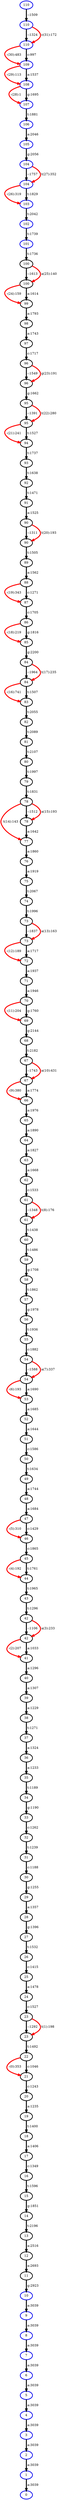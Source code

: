 digraph {
 0 [penwidth=3,label="0",color="blue2"]
 1 [penwidth=3,label="1",color="blue2"]
 2 [penwidth=3,label="2",color="blue2"]
 3 [penwidth=3,label="3",color="blue2"]
 4 [penwidth=3,label="4",color="blue2"]
 5 [penwidth=3,label="5",color="blue2"]
 6 [penwidth=3,label="6",color="blue2"]
 7 [penwidth=3,label="7",color="blue2"]
 8 [penwidth=3,label="8",color="blue2"]
 9 [penwidth=3,label="9",color="blue2"]
 10 [penwidth=3,label="10",color="blue2"]
 11 [penwidth=3,label="11",color="black"]
 12 [penwidth=3,label="12",color="black"]
 13 [penwidth=3,label="13",color="black"]
 14 [penwidth=3,label="14",color="black"]
 15 [penwidth=3,label="15",color="black"]
 16 [penwidth=3,label="16",color="black"]
 17 [penwidth=3,label="17",color="black"]
 18 [penwidth=3,label="18",color="black"]
 19 [penwidth=3,label="19",color="black"]
 20 [penwidth=3,label="20",color="black"]
 21 [penwidth=3,label="21",color="black"]
 22 [penwidth=3,label="22",color="black"]
 23 [penwidth=3,label="23",color="black"]
 24 [penwidth=3,label="23",color="black"]
 25 [penwidth=3,label="24",color="black"]
 26 [penwidth=3,label="25",color="black"]
 27 [penwidth=3,label="26",color="black"]
 28 [penwidth=3,label="27",color="black"]
 29 [penwidth=3,label="28",color="black"]
 30 [penwidth=3,label="29",color="black"]
 31 [penwidth=3,label="30",color="black"]
 32 [penwidth=3,label="31",color="black"]
 33 [penwidth=3,label="32",color="black"]
 34 [penwidth=3,label="33",color="black"]
 35 [penwidth=3,label="34",color="black"]
 36 [penwidth=3,label="35",color="black"]
 37 [penwidth=3,label="36",color="black"]
 38 [penwidth=3,label="37",color="black"]
 39 [penwidth=3,label="38",color="black"]
 40 [penwidth=3,label="39",color="black"]
 41 [penwidth=3,label="40",color="black"]
 42 [penwidth=3,label="41",color="black"]
 43 [penwidth=3,label="42",color="black"]
 44 [penwidth=3,label="42",color="black"]
 45 [penwidth=3,label="43",color="black"]
 46 [penwidth=3,label="44",color="black"]
 47 [penwidth=3,label="45",color="black"]
 48 [penwidth=3,label="46",color="black"]
 49 [penwidth=3,label="47",color="black"]
 50 [penwidth=3,label="48",color="black"]
 51 [penwidth=3,label="49",color="black"]
 52 [penwidth=3,label="50",color="black"]
 53 [penwidth=3,label="51",color="black"]
 54 [penwidth=3,label="52",color="black"]
 55 [penwidth=3,label="53",color="black"]
 56 [penwidth=3,label="54",color="black"]
 57 [penwidth=3,label="54",color="black"]
 58 [penwidth=3,label="55",color="black"]
 59 [penwidth=3,label="56",color="black"]
 60 [penwidth=3,label="57",color="black"]
 61 [penwidth=3,label="58",color="black"]
 62 [penwidth=3,label="59",color="black"]
 63 [penwidth=3,label="60",color="black"]
 64 [penwidth=3,label="61",color="black"]
 65 [penwidth=3,label="61",color="black"]
 66 [penwidth=3,label="62",color="black"]
 67 [penwidth=3,label="63",color="black"]
 68 [penwidth=3,label="64",color="black"]
 69 [penwidth=3,label="65",color="black"]
 70 [penwidth=3,label="66",color="black"]
 71 [penwidth=3,label="67",color="black"]
 72 [penwidth=3,label="67",color="black"]
 73 [penwidth=3,label="68",color="black"]
 74 [penwidth=3,label="69",color="black"]
 75 [penwidth=3,label="70",color="black"]
 76 [penwidth=3,label="71",color="black"]
 77 [penwidth=3,label="72",color="black"]
 78 [penwidth=3,label="73",color="black"]
 79 [penwidth=3,label="73",color="black"]
 80 [penwidth=3,label="74",color="black"]
 81 [penwidth=3,label="75",color="black"]
 82 [penwidth=3,label="76",color="black"]
 83 [penwidth=3,label="77",color="black"]
 84 [penwidth=3,label="78",color="black"]
 85 [penwidth=3,label="78",color="black"]
 86 [penwidth=3,label="79",color="black"]
 87 [penwidth=3,label="80",color="black"]
 88 [penwidth=3,label="81",color="black"]
 89 [penwidth=3,label="82",color="black"]
 90 [penwidth=3,label="83",color="black"]
 91 [penwidth=3,label="84",color="black"]
 92 [penwidth=3,label="84",color="black"]
 93 [penwidth=3,label="85",color="black"]
 94 [penwidth=3,label="86",color="black"]
 95 [penwidth=3,label="87",color="black"]
 96 [penwidth=3,label="88",color="black"]
 97 [penwidth=3,label="89",color="black"]
 98 [penwidth=3,label="90",color="black"]
 99 [penwidth=3,label="90",color="black"]
 100 [penwidth=3,label="91",color="black"]
 101 [penwidth=3,label="92",color="black"]
 102 [penwidth=3,label="93",color="black"]
 103 [penwidth=3,label="94",color="black"]
 104 [penwidth=3,label="95",color="black"]
 105 [penwidth=3,label="95",color="black"]
 106 [penwidth=3,label="96",color="black"]
 107 [penwidth=3,label="96",color="black"]
 108 [penwidth=3,label="97",color="black"]
 109 [penwidth=3,label="98",color="black"]
 110 [penwidth=3,label="99",color="black"]
 111 [penwidth=3,label="100",color="black"]
 112 [penwidth=3,label="100",color="black"]
 113 [penwidth=3,label="101",color="blue2"]
 114 [penwidth=3,label="102",color="blue2"]
 115 [penwidth=3,label="103",color="blue2"]
 116 [penwidth=3,label="104",color="blue2"]
 117 [penwidth=3,label="104",color="blue2"]
 118 [penwidth=3,label="105",color="blue2"]
 119 [penwidth=3,label="106",color="blue2"]
 120 [penwidth=3,label="107",color="blue2"]
 121 [penwidth=3,label="108",color="blue2"]
 122 [penwidth=3,label="109",color="blue2"]
 123 [penwidth=3,label="110",color="blue2"]
 124 [penwidth=3,label="110",color="blue2"]
 125 [penwidth=3,label="110",color="blue2"]
  1 -> 0[penwidth=4,weight=10,label=" a:3039  ",color="black"]
  2 -> 1[penwidth=4,weight=10,label=" a:3039  ",color="black"]
  3 -> 2[penwidth=4,weight=10,label=" a:3039  ",color="black"]
  4 -> 3[penwidth=4,weight=10,label=" a:3039  ",color="black"]
  5 -> 4[penwidth=4,weight=10,label=" a:3039  ",color="black"]
  6 -> 5[penwidth=4,weight=10,label=" a:3039  ",color="black"]
  7 -> 6[penwidth=4,weight=10,label=" a:3039  ",color="black"]
  8 -> 7[penwidth=4,weight=10,label=" a:3039  ",color="black"]
  9 -> 8[penwidth=4,weight=10,label=" a:3039  ",color="black"]
  10 -> 9[penwidth=4,weight=10,label=" a:3039  ",color="black"]
  11 -> 10[penwidth=4,weight=10,label=" g:2923  ",color="black"]
  12 -> 11[penwidth=4,weight=10,label=" a:2693  ",color="black"]
  13 -> 12[penwidth=4,weight=10,label=" a:2516  ",color="black"]
  14 -> 13[penwidth=4,weight=10,label=" t:2196  ",color="black"]
  15 -> 14[penwidth=4,weight=10,label=" g:1851  ",color="black"]
  16 -> 15[penwidth=4,weight=10,label=" t:1596  ",color="black"]
  17 -> 16[penwidth=4,weight=10,label=" c:1349  ",color="black"]
  18 -> 17[penwidth=4,weight=10,label=" a:1406  ",color="black"]
  19 -> 18[penwidth=4,weight=10,label=" t:1400  ",color="black"]
  20 -> 19[penwidth=4,weight=10,label=" a:1235  ",color="black"]
  21 -> 20[penwidth=4,weight=10,label=" c:1243  ",color="black"]
  22 -> 21[penwidth=4,weight=1,label=" -(0):353",color="red"]
  22 -> 21[penwidth=4,weight=10,label=" c:1046  ",color="black"]
  23 -> 22[penwidth=4,weight=10,label=" t:1492  ",color="black"]
  24 -> 23[penwidth=4,weight=10,label=" -:1292  ",color="black"]
  24 -> 23[penwidth=4,weight=1,label=" t(1):198",color="red"]
  25 -> 24[penwidth=4,weight=10,label=" c:1527  ",color="black"]
  26 -> 25[penwidth=4,weight=10,label=" a:1478  ",color="black"]
  27 -> 26[penwidth=4,weight=10,label=" c:1415  ",color="black"]
  28 -> 27[penwidth=4,weight=10,label=" t:1532  ",color="black"]
  29 -> 28[penwidth=4,weight=10,label=" g:1396  ",color="black"]
  30 -> 29[penwidth=4,weight=10,label=" a:1357  ",color="black"]
  31 -> 30[penwidth=4,weight=10,label=" g:1255  ",color="black"]
  32 -> 31[penwidth=4,weight=10,label=" c:1188  ",color="black"]
  33 -> 32[penwidth=4,weight=10,label=" t:1239  ",color="black"]
  34 -> 33[penwidth=4,weight=10,label=" c:1262  ",color="black"]
  35 -> 34[penwidth=4,weight=10,label=" g:1190  ",color="black"]
  36 -> 35[penwidth=4,weight=10,label=" t:1189  ",color="black"]
  37 -> 36[penwidth=4,weight=10,label=" a:1233  ",color="black"]
  38 -> 37[penwidth=4,weight=10,label=" a:1324  ",color="black"]
  39 -> 38[penwidth=4,weight=10,label=" t:1271  ",color="black"]
  40 -> 39[penwidth=4,weight=10,label=" a:1229  ",color="black"]
  41 -> 40[penwidth=4,weight=10,label=" a:1307  ",color="black"]
  42 -> 41[penwidth=4,weight=10,label=" a:1296  ",color="black"]
  43 -> 42[penwidth=4,weight=1,label=" -(2):207",color="red"]
  43 -> 42[penwidth=4,weight=10,label=" a:1033  ",color="black"]
  44 -> 43[penwidth=4,weight=10,label=" -:1106  ",color="black"]
  44 -> 43[penwidth=4,weight=1,label=" a(3):233",color="red"]
  45 -> 44[penwidth=4,weight=10,label=" t:1296  ",color="black"]
  46 -> 45[penwidth=4,weight=10,label=" t:1965  ",color="black"]
  47 -> 46[penwidth=4,weight=1,label=" -(4):192",color="red"]
  47 -> 46[penwidth=4,weight=10,label=" t:1761  ",color="black"]
  48 -> 47[penwidth=4,weight=10,label=" c:1865  ",color="black"]
  49 -> 48[penwidth=4,weight=1,label=" -(5):310",color="red"]
  49 -> 48[penwidth=4,weight=10,label=" c:1429  ",color="black"]
  50 -> 49[penwidth=4,weight=10,label=" a:1684  ",color="black"]
  51 -> 50[penwidth=4,weight=10,label=" a:1744  ",color="black"]
  52 -> 51[penwidth=4,weight=10,label=" t:1634  ",color="black"]
  53 -> 52[penwidth=4,weight=10,label=" c:1586  ",color="black"]
  54 -> 53[penwidth=4,weight=10,label=" a:1644  ",color="black"]
  55 -> 54[penwidth=4,weight=10,label=" a:1685  ",color="black"]
  56 -> 55[penwidth=4,weight=1,label=" -(6):193",color="red"]
  56 -> 55[penwidth=4,weight=10,label=" a:1690  ",color="black"]
  57 -> 56[penwidth=4,weight=10,label=" -:1588  ",color="black"]
  57 -> 56[penwidth=4,weight=1,label=" a(7):337",color="red"]
  58 -> 57[penwidth=4,weight=10,label=" c:1882  ",color="black"]
  59 -> 58[penwidth=4,weight=10,label=" t:1936  ",color="black"]
  60 -> 59[penwidth=4,weight=10,label=" g:1978  ",color="black"]
  61 -> 60[penwidth=4,weight=10,label=" t:1862  ",color="black"]
  62 -> 61[penwidth=4,weight=10,label=" g:1708  ",color="black"]
  63 -> 62[penwidth=4,weight=10,label=" t:1486  ",color="black"]
  64 -> 63[penwidth=4,weight=10,label=" t:1438  ",color="black"]
  65 -> 64[penwidth=4,weight=10,label=" -:1348  ",color="black"]
  65 -> 64[penwidth=4,weight=1,label=" t(8):176",color="red"]
  66 -> 65[penwidth=4,weight=10,label=" c:1533  ",color="black"]
  67 -> 66[penwidth=4,weight=10,label=" a:1668  ",color="black"]
  68 -> 67[penwidth=4,weight=10,label=" a:1827  ",color="black"]
  69 -> 68[penwidth=4,weight=10,label=" a:1890  ",color="black"]
  70 -> 69[penwidth=4,weight=10,label=" a:1976  ",color="black"]
  71 -> 70[penwidth=4,weight=1,label=" -(9):380",color="red"]
  71 -> 70[penwidth=4,weight=10,label=" a:1774  ",color="black"]
  72 -> 71[penwidth=4,weight=10,label=" -:1743  ",color="black"]
  72 -> 71[penwidth=4,weight=1,label=" a(10):431",color="red"]
  73 -> 72[penwidth=4,weight=10,label=" t:2182  ",color="black"]
  74 -> 73[penwidth=4,weight=10,label=" g:2144  ",color="black"]
  75 -> 74[penwidth=4,weight=1,label=" -(11):204",color="red"]
  75 -> 74[penwidth=4,weight=10,label=" g:1760  ",color="black"]
  76 -> 75[penwidth=4,weight=10,label=" a:1946  ",color="black"]
  77 -> 76[penwidth=4,weight=10,label=" a:1937  ",color="black"]
  78 -> 77[penwidth=4,weight=1,label=" -(12):189",color="red"]
  78 -> 77[penwidth=4,weight=10,label=" a:1717  ",color="black"]
  79 -> 78[penwidth=4,weight=10,label=" -:1837  ",color="black"]
  79 -> 78[penwidth=4,weight=1,label=" a(13):163",color="red"]
  80 -> 79[penwidth=4,weight=10,label=" t:1996  ",color="black"]
  81 -> 80[penwidth=4,weight=10,label=" t:2067  ",color="black"]
  82 -> 81[penwidth=4,weight=10,label=" a:1919  ",color="black"]
  83 -> 82[penwidth=4,weight=10,label=" a:1860  ",color="black"]
  84 -> 83[penwidth=4,weight=10,label=" a:1642  ",color="black"]
  85 -> 83[penwidth=4,weight=1,label=" t(14):143",color="red"]
  85 -> 84[penwidth=4,weight=10,label=" -:1512  ",color="black"]
  85 -> 84[penwidth=4,weight=1,label=" a(15):193",color="red"]
  86 -> 85[penwidth=4,weight=10,label=" t:1831  ",color="black"]
  87 -> 86[penwidth=4,weight=10,label=" t:1997  ",color="black"]
  88 -> 87[penwidth=4,weight=10,label=" t:2107  ",color="black"]
  89 -> 88[penwidth=4,weight=10,label=" t:2089  ",color="black"]
  90 -> 89[penwidth=4,weight=10,label=" t:2055  ",color="black"]
  91 -> 90[penwidth=4,weight=1,label=" -(16):741",color="red"]
  91 -> 90[penwidth=4,weight=10,label=" t:1507  ",color="black"]
  92 -> 91[penwidth=4,weight=10,label=" -:1964  ",color="black"]
  92 -> 91[penwidth=4,weight=1,label=" t(17):235",color="red"]
  93 -> 92[penwidth=4,weight=10,label=" g:2200  ",color="black"]
  94 -> 93[penwidth=4,weight=1,label=" -(18):219",color="red"]
  94 -> 93[penwidth=4,weight=10,label=" g:1816  ",color="black"]
  95 -> 94[penwidth=4,weight=10,label=" c:1705  ",color="black"]
  96 -> 95[penwidth=4,weight=1,label=" -(19):343",color="red"]
  96 -> 95[penwidth=4,weight=10,label=" c:1271  ",color="black"]
  97 -> 96[penwidth=4,weight=10,label=" a:1562  ",color="black"]
  98 -> 97[penwidth=4,weight=10,label=" t:1505  ",color="black"]
  99 -> 98[penwidth=4,weight=10,label=" -:1311  ",color="black"]
  99 -> 98[penwidth=4,weight=1,label=" t(20):193",color="red"]
  100 -> 99[penwidth=4,weight=10,label=" a:1525  ",color="black"]
  101 -> 100[penwidth=4,weight=10,label=" t:1471  ",color="black"]
  102 -> 101[penwidth=4,weight=10,label=" t:1638  ",color="black"]
  103 -> 102[penwidth=4,weight=10,label=" t:1737  ",color="black"]
  104 -> 103[penwidth=4,weight=1,label=" -(21):241",color="red"]
  104 -> 103[penwidth=4,weight=10,label=" t:1527  ",color="black"]
  105 -> 104[penwidth=4,weight=10,label=" -:1391  ",color="black"]
  105 -> 104[penwidth=4,weight=1,label=" t(22):280",color="red"]
  106 -> 105[penwidth=4,weight=10,label=" g:1662  ",color="black"]
  107 -> 106[penwidth=4,weight=10,label=" -:1549  ",color="black"]
  107 -> 106[penwidth=4,weight=1,label=" g(23):191",color="red"]
  108 -> 107[penwidth=4,weight=10,label=" c:1717  ",color="black"]
  109 -> 108[penwidth=4,weight=10,label=" a:1743  ",color="black"]
  110 -> 109[penwidth=4,weight=10,label=" a:1793  ",color="black"]
  111 -> 110[penwidth=4,weight=1,label=" -(24):159",color="red"]
  111 -> 110[penwidth=4,weight=10,label=" a:1614  ",color="black"]
  112 -> 111[penwidth=4,weight=10,label=" -:1613  ",color="black"]
  112 -> 111[penwidth=4,weight=1,label=" a(25):140",color="red"]
  113 -> 112[penwidth=4,weight=10,label=" t:1736  ",color="black"]
  114 -> 113[penwidth=4,weight=10,label=" t:1739  ",color="black"]
  115 -> 114[penwidth=4,weight=10,label=" t:2042  ",color="black"]
  116 -> 115[penwidth=4,weight=1,label=" -(26):319",color="red"]
  116 -> 115[penwidth=4,weight=10,label=" t:1829  ",color="black"]
  117 -> 116[penwidth=4,weight=10,label=" -:1757  ",color="black"]
  117 -> 116[penwidth=4,weight=1,label=" t(27):352",color="red"]
  118 -> 117[penwidth=4,weight=10,label=" g:2056  ",color="black"]
  119 -> 118[penwidth=4,weight=10,label=" a:2046  ",color="black"]
  120 -> 119[penwidth=4,weight=10,label=" t:1881  ",color="black"]
  121 -> 120[penwidth=4,weight=1,label=" -(28):1",color="red"]
  121 -> 120[penwidth=4,weight=10,label=" g:1695  ",color="black"]
  122 -> 121[penwidth=4,weight=1,label=" -(29):113",color="red"]
  122 -> 121[penwidth=4,weight=10,label=" a:1537  ",color="black"]
  123 -> 122[penwidth=4,weight=1,label=" -(30):483",color="red"]
  123 -> 122[penwidth=4,weight=10,label=" c:997  ",color="black"]
  124 -> 123[penwidth=4,weight=10,label=" -:1324  ",color="black"]
  124 -> 123[penwidth=4,weight=1,label=" c(31):172",color="red"]
  125 -> 124[penwidth=4,weight=10,label=" -:1509  ",color="black"]
}
